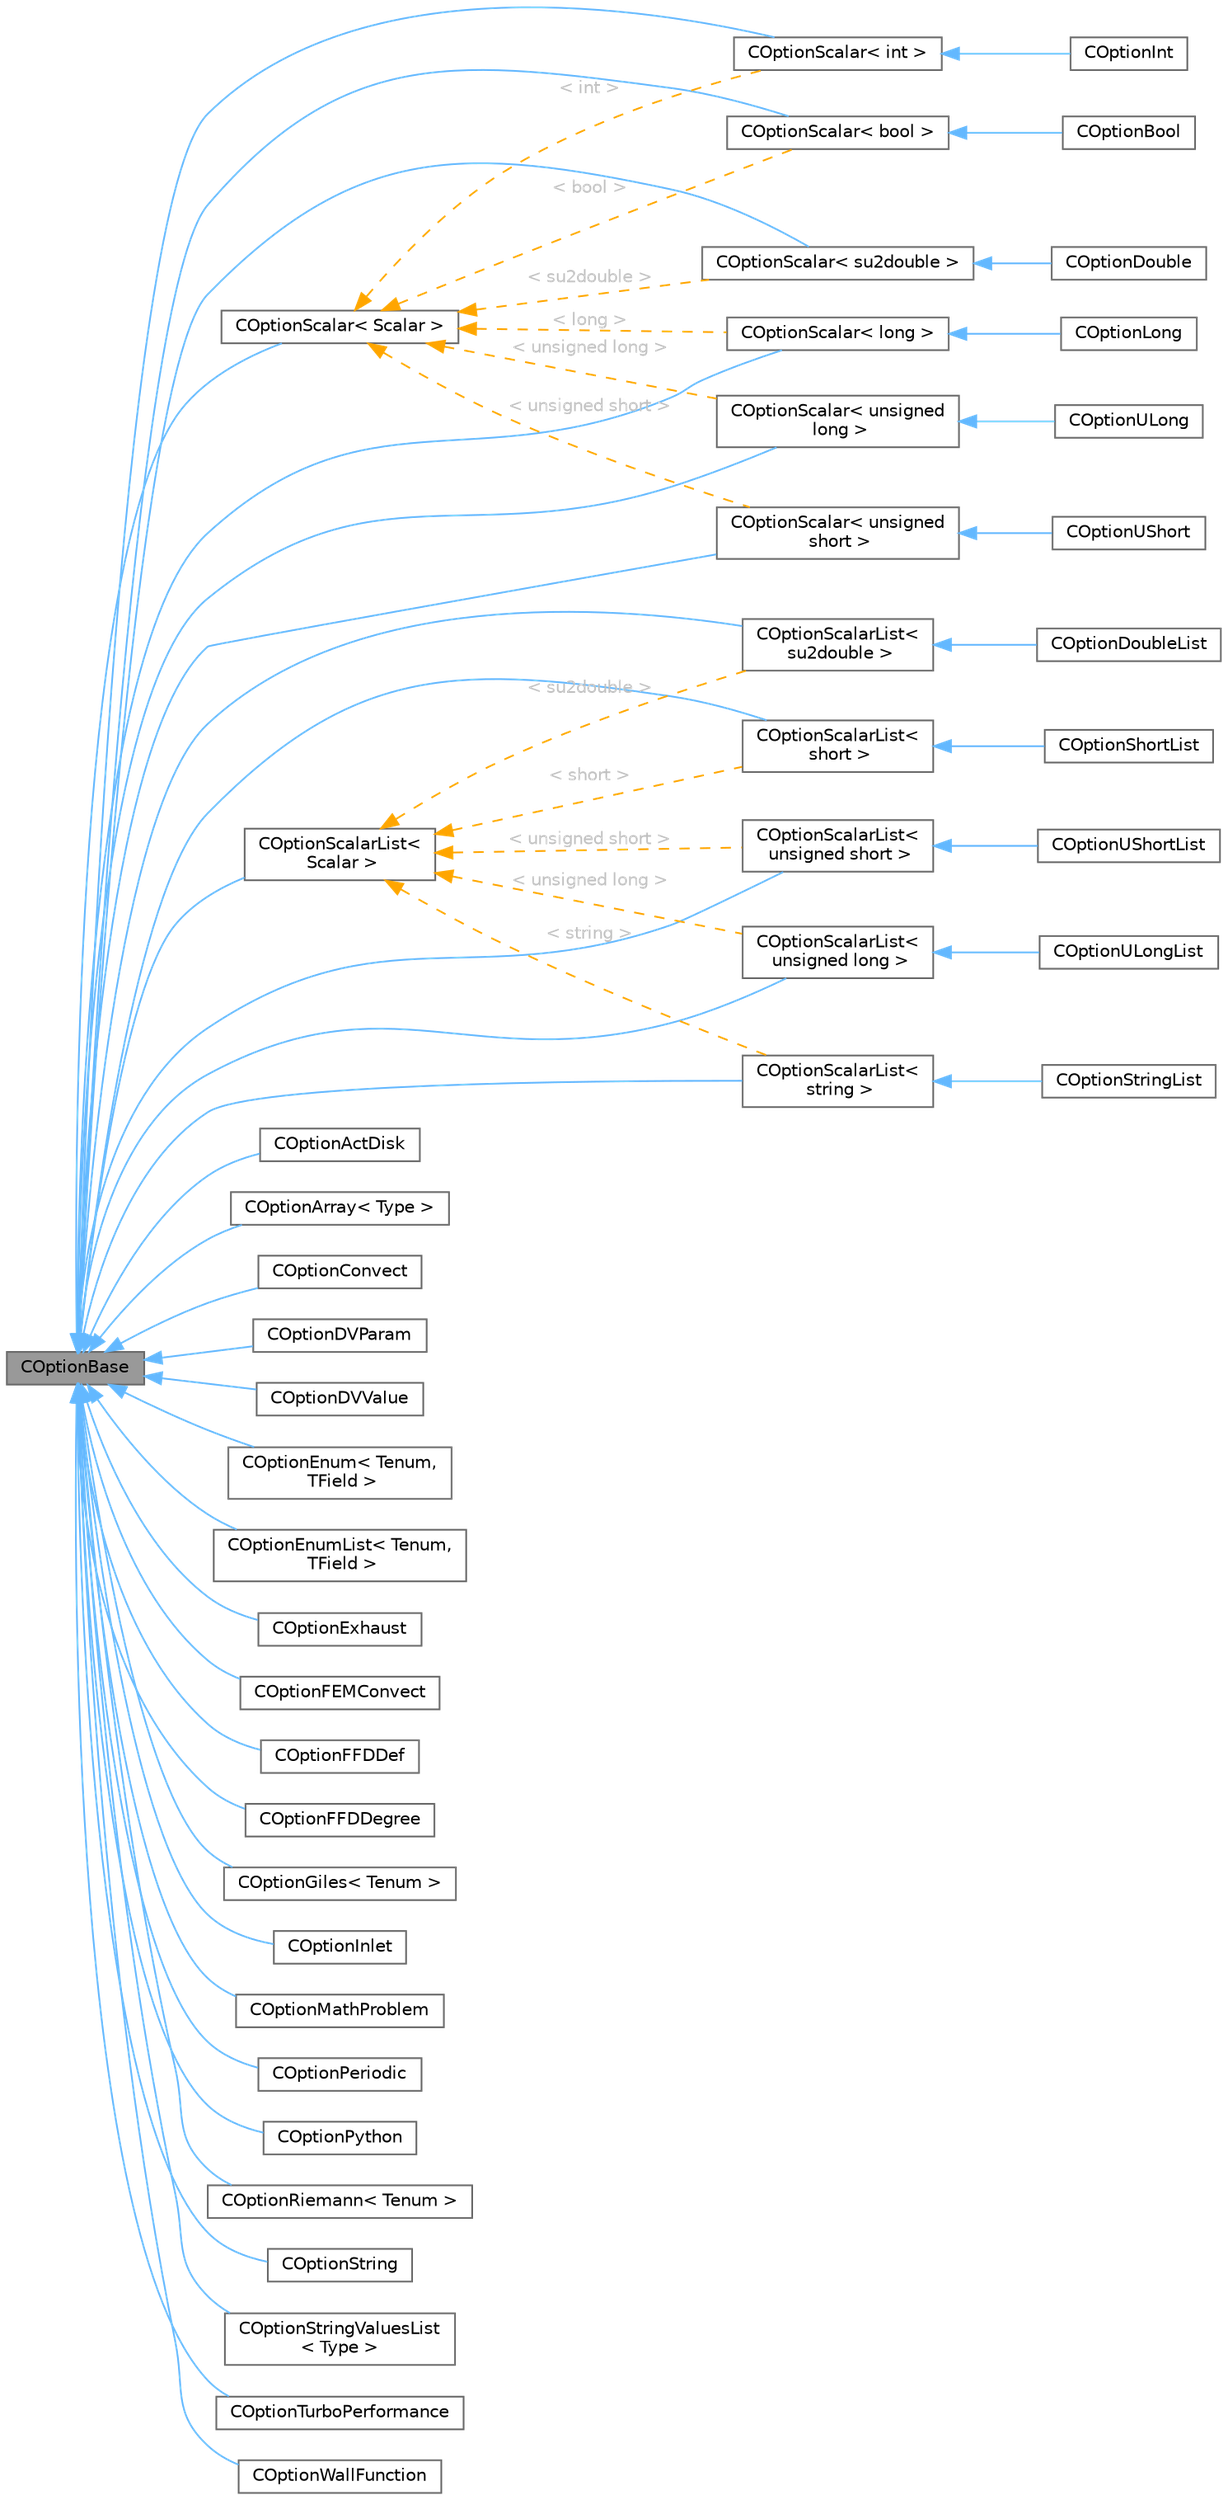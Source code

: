 digraph "COptionBase"
{
 // LATEX_PDF_SIZE
  bgcolor="transparent";
  edge [fontname=Helvetica,fontsize=10,labelfontname=Helvetica,labelfontsize=10];
  node [fontname=Helvetica,fontsize=10,shape=box,height=0.2,width=0.4];
  rankdir="LR";
  Node1 [id="Node000001",label="COptionBase",height=0.2,width=0.4,color="gray40", fillcolor="grey60", style="filled", fontcolor="black",tooltip=" "];
  Node1 -> Node2 [id="edge1_Node000001_Node000002",dir="back",color="steelblue1",style="solid",tooltip=" "];
  Node2 [id="Node000002",label="COptionScalar\< bool \>",height=0.2,width=0.4,color="gray40", fillcolor="white", style="filled",URL="$classCOptionScalar.html",tooltip=" "];
  Node2 -> Node3 [id="edge2_Node000002_Node000003",dir="back",color="steelblue1",style="solid",tooltip=" "];
  Node3 [id="Node000003",label="COptionBool",height=0.2,width=0.4,color="gray40", fillcolor="white", style="filled",URL="$classCOptionBool.html",tooltip=" "];
  Node1 -> Node4 [id="edge3_Node000001_Node000004",dir="back",color="steelblue1",style="solid",tooltip=" "];
  Node4 [id="Node000004",label="COptionScalar\< su2double \>",height=0.2,width=0.4,color="gray40", fillcolor="white", style="filled",URL="$classCOptionScalar.html",tooltip=" "];
  Node4 -> Node5 [id="edge4_Node000004_Node000005",dir="back",color="steelblue1",style="solid",tooltip=" "];
  Node5 [id="Node000005",label="COptionDouble",height=0.2,width=0.4,color="gray40", fillcolor="white", style="filled",URL="$classCOptionDouble.html",tooltip=" "];
  Node1 -> Node6 [id="edge5_Node000001_Node000006",dir="back",color="steelblue1",style="solid",tooltip=" "];
  Node6 [id="Node000006",label="COptionScalar\< int \>",height=0.2,width=0.4,color="gray40", fillcolor="white", style="filled",URL="$classCOptionScalar.html",tooltip=" "];
  Node6 -> Node7 [id="edge6_Node000006_Node000007",dir="back",color="steelblue1",style="solid",tooltip=" "];
  Node7 [id="Node000007",label="COptionInt",height=0.2,width=0.4,color="gray40", fillcolor="white", style="filled",URL="$classCOptionInt.html",tooltip=" "];
  Node1 -> Node8 [id="edge7_Node000001_Node000008",dir="back",color="steelblue1",style="solid",tooltip=" "];
  Node8 [id="Node000008",label="COptionScalar\< long \>",height=0.2,width=0.4,color="gray40", fillcolor="white", style="filled",URL="$classCOptionScalar.html",tooltip=" "];
  Node8 -> Node9 [id="edge8_Node000008_Node000009",dir="back",color="steelblue1",style="solid",tooltip=" "];
  Node9 [id="Node000009",label="COptionLong",height=0.2,width=0.4,color="gray40", fillcolor="white", style="filled",URL="$classCOptionLong.html",tooltip=" "];
  Node1 -> Node10 [id="edge9_Node000001_Node000010",dir="back",color="steelblue1",style="solid",tooltip=" "];
  Node10 [id="Node000010",label="COptionScalar\< unsigned\l long \>",height=0.2,width=0.4,color="gray40", fillcolor="white", style="filled",URL="$classCOptionScalar.html",tooltip=" "];
  Node10 -> Node11 [id="edge10_Node000010_Node000011",dir="back",color="steelblue1",style="solid",tooltip=" "];
  Node11 [id="Node000011",label="COptionULong",height=0.2,width=0.4,color="gray40", fillcolor="white", style="filled",URL="$classCOptionULong.html",tooltip=" "];
  Node1 -> Node12 [id="edge11_Node000001_Node000012",dir="back",color="steelblue1",style="solid",tooltip=" "];
  Node12 [id="Node000012",label="COptionScalar\< unsigned\l short \>",height=0.2,width=0.4,color="gray40", fillcolor="white", style="filled",URL="$classCOptionScalar.html",tooltip=" "];
  Node12 -> Node13 [id="edge12_Node000012_Node000013",dir="back",color="steelblue1",style="solid",tooltip=" "];
  Node13 [id="Node000013",label="COptionUShort",height=0.2,width=0.4,color="gray40", fillcolor="white", style="filled",URL="$classCOptionUShort.html",tooltip=" "];
  Node1 -> Node14 [id="edge13_Node000001_Node000014",dir="back",color="steelblue1",style="solid",tooltip=" "];
  Node14 [id="Node000014",label="COptionScalarList\<\l su2double \>",height=0.2,width=0.4,color="gray40", fillcolor="white", style="filled",URL="$classCOptionScalarList.html",tooltip=" "];
  Node14 -> Node15 [id="edge14_Node000014_Node000015",dir="back",color="steelblue1",style="solid",tooltip=" "];
  Node15 [id="Node000015",label="COptionDoubleList",height=0.2,width=0.4,color="gray40", fillcolor="white", style="filled",URL="$classCOptionDoubleList.html",tooltip=" "];
  Node1 -> Node16 [id="edge15_Node000001_Node000016",dir="back",color="steelblue1",style="solid",tooltip=" "];
  Node16 [id="Node000016",label="COptionScalarList\<\l short \>",height=0.2,width=0.4,color="gray40", fillcolor="white", style="filled",URL="$classCOptionScalarList.html",tooltip=" "];
  Node16 -> Node17 [id="edge16_Node000016_Node000017",dir="back",color="steelblue1",style="solid",tooltip=" "];
  Node17 [id="Node000017",label="COptionShortList",height=0.2,width=0.4,color="gray40", fillcolor="white", style="filled",URL="$classCOptionShortList.html",tooltip=" "];
  Node1 -> Node18 [id="edge17_Node000001_Node000018",dir="back",color="steelblue1",style="solid",tooltip=" "];
  Node18 [id="Node000018",label="COptionScalarList\<\l string \>",height=0.2,width=0.4,color="gray40", fillcolor="white", style="filled",URL="$classCOptionScalarList.html",tooltip=" "];
  Node18 -> Node19 [id="edge18_Node000018_Node000019",dir="back",color="steelblue1",style="solid",tooltip=" "];
  Node19 [id="Node000019",label="COptionStringList",height=0.2,width=0.4,color="gray40", fillcolor="white", style="filled",URL="$classCOptionStringList.html",tooltip=" "];
  Node1 -> Node20 [id="edge19_Node000001_Node000020",dir="back",color="steelblue1",style="solid",tooltip=" "];
  Node20 [id="Node000020",label="COptionScalarList\<\l unsigned long \>",height=0.2,width=0.4,color="gray40", fillcolor="white", style="filled",URL="$classCOptionScalarList.html",tooltip=" "];
  Node20 -> Node21 [id="edge20_Node000020_Node000021",dir="back",color="steelblue1",style="solid",tooltip=" "];
  Node21 [id="Node000021",label="COptionULongList",height=0.2,width=0.4,color="gray40", fillcolor="white", style="filled",URL="$classCOptionULongList.html",tooltip=" "];
  Node1 -> Node22 [id="edge21_Node000001_Node000022",dir="back",color="steelblue1",style="solid",tooltip=" "];
  Node22 [id="Node000022",label="COptionScalarList\<\l unsigned short \>",height=0.2,width=0.4,color="gray40", fillcolor="white", style="filled",URL="$classCOptionScalarList.html",tooltip=" "];
  Node22 -> Node23 [id="edge22_Node000022_Node000023",dir="back",color="steelblue1",style="solid",tooltip=" "];
  Node23 [id="Node000023",label="COptionUShortList",height=0.2,width=0.4,color="gray40", fillcolor="white", style="filled",URL="$classCOptionUShortList.html",tooltip=" "];
  Node1 -> Node24 [id="edge23_Node000001_Node000024",dir="back",color="steelblue1",style="solid",tooltip=" "];
  Node24 [id="Node000024",label="COptionActDisk",height=0.2,width=0.4,color="gray40", fillcolor="white", style="filled",URL="$classCOptionActDisk.html",tooltip=" "];
  Node1 -> Node25 [id="edge24_Node000001_Node000025",dir="back",color="steelblue1",style="solid",tooltip=" "];
  Node25 [id="Node000025",label="COptionArray\< Type \>",height=0.2,width=0.4,color="gray40", fillcolor="white", style="filled",URL="$classCOptionArray.html",tooltip=" "];
  Node1 -> Node26 [id="edge25_Node000001_Node000026",dir="back",color="steelblue1",style="solid",tooltip=" "];
  Node26 [id="Node000026",label="COptionConvect",height=0.2,width=0.4,color="gray40", fillcolor="white", style="filled",URL="$classCOptionConvect.html",tooltip=" "];
  Node1 -> Node27 [id="edge26_Node000001_Node000027",dir="back",color="steelblue1",style="solid",tooltip=" "];
  Node27 [id="Node000027",label="COptionDVParam",height=0.2,width=0.4,color="gray40", fillcolor="white", style="filled",URL="$classCOptionDVParam.html",tooltip=" "];
  Node1 -> Node28 [id="edge27_Node000001_Node000028",dir="back",color="steelblue1",style="solid",tooltip=" "];
  Node28 [id="Node000028",label="COptionDVValue",height=0.2,width=0.4,color="gray40", fillcolor="white", style="filled",URL="$classCOptionDVValue.html",tooltip=" "];
  Node1 -> Node29 [id="edge28_Node000001_Node000029",dir="back",color="steelblue1",style="solid",tooltip=" "];
  Node29 [id="Node000029",label="COptionEnum\< Tenum,\l TField \>",height=0.2,width=0.4,color="gray40", fillcolor="white", style="filled",URL="$classCOptionEnum.html",tooltip=" "];
  Node1 -> Node30 [id="edge29_Node000001_Node000030",dir="back",color="steelblue1",style="solid",tooltip=" "];
  Node30 [id="Node000030",label="COptionEnumList\< Tenum,\l TField \>",height=0.2,width=0.4,color="gray40", fillcolor="white", style="filled",URL="$classCOptionEnumList.html",tooltip=" "];
  Node1 -> Node31 [id="edge30_Node000001_Node000031",dir="back",color="steelblue1",style="solid",tooltip=" "];
  Node31 [id="Node000031",label="COptionExhaust",height=0.2,width=0.4,color="gray40", fillcolor="white", style="filled",URL="$classCOptionExhaust.html",tooltip=" "];
  Node1 -> Node32 [id="edge31_Node000001_Node000032",dir="back",color="steelblue1",style="solid",tooltip=" "];
  Node32 [id="Node000032",label="COptionFEMConvect",height=0.2,width=0.4,color="gray40", fillcolor="white", style="filled",URL="$classCOptionFEMConvect.html",tooltip=" "];
  Node1 -> Node33 [id="edge32_Node000001_Node000033",dir="back",color="steelblue1",style="solid",tooltip=" "];
  Node33 [id="Node000033",label="COptionFFDDef",height=0.2,width=0.4,color="gray40", fillcolor="white", style="filled",URL="$classCOptionFFDDef.html",tooltip=" "];
  Node1 -> Node34 [id="edge33_Node000001_Node000034",dir="back",color="steelblue1",style="solid",tooltip=" "];
  Node34 [id="Node000034",label="COptionFFDDegree",height=0.2,width=0.4,color="gray40", fillcolor="white", style="filled",URL="$classCOptionFFDDegree.html",tooltip=" "];
  Node1 -> Node35 [id="edge34_Node000001_Node000035",dir="back",color="steelblue1",style="solid",tooltip=" "];
  Node35 [id="Node000035",label="COptionGiles\< Tenum \>",height=0.2,width=0.4,color="gray40", fillcolor="white", style="filled",URL="$classCOptionGiles.html",tooltip=" "];
  Node1 -> Node36 [id="edge35_Node000001_Node000036",dir="back",color="steelblue1",style="solid",tooltip=" "];
  Node36 [id="Node000036",label="COptionInlet",height=0.2,width=0.4,color="gray40", fillcolor="white", style="filled",URL="$classCOptionInlet.html",tooltip=" "];
  Node1 -> Node37 [id="edge36_Node000001_Node000037",dir="back",color="steelblue1",style="solid",tooltip=" "];
  Node37 [id="Node000037",label="COptionMathProblem",height=0.2,width=0.4,color="gray40", fillcolor="white", style="filled",URL="$classCOptionMathProblem.html",tooltip=" "];
  Node1 -> Node38 [id="edge37_Node000001_Node000038",dir="back",color="steelblue1",style="solid",tooltip=" "];
  Node38 [id="Node000038",label="COptionPeriodic",height=0.2,width=0.4,color="gray40", fillcolor="white", style="filled",URL="$classCOptionPeriodic.html",tooltip=" "];
  Node1 -> Node39 [id="edge38_Node000001_Node000039",dir="back",color="steelblue1",style="solid",tooltip=" "];
  Node39 [id="Node000039",label="COptionPython",height=0.2,width=0.4,color="gray40", fillcolor="white", style="filled",URL="$classCOptionPython.html",tooltip=" "];
  Node1 -> Node40 [id="edge39_Node000001_Node000040",dir="back",color="steelblue1",style="solid",tooltip=" "];
  Node40 [id="Node000040",label="COptionRiemann\< Tenum \>",height=0.2,width=0.4,color="gray40", fillcolor="white", style="filled",URL="$classCOptionRiemann.html",tooltip=" "];
  Node1 -> Node41 [id="edge40_Node000001_Node000041",dir="back",color="steelblue1",style="solid",tooltip=" "];
  Node41 [id="Node000041",label="COptionScalar\< Scalar \>",height=0.2,width=0.4,color="gray40", fillcolor="white", style="filled",URL="$classCOptionScalar.html",tooltip=" "];
  Node41 -> Node2 [id="edge41_Node000041_Node000002",dir="back",color="orange",style="dashed",tooltip=" ",label=" \< bool \>",fontcolor="grey" ];
  Node41 -> Node4 [id="edge42_Node000041_Node000004",dir="back",color="orange",style="dashed",tooltip=" ",label=" \< su2double \>",fontcolor="grey" ];
  Node41 -> Node6 [id="edge43_Node000041_Node000006",dir="back",color="orange",style="dashed",tooltip=" ",label=" \< int \>",fontcolor="grey" ];
  Node41 -> Node8 [id="edge44_Node000041_Node000008",dir="back",color="orange",style="dashed",tooltip=" ",label=" \< long \>",fontcolor="grey" ];
  Node41 -> Node10 [id="edge45_Node000041_Node000010",dir="back",color="orange",style="dashed",tooltip=" ",label=" \< unsigned long \>",fontcolor="grey" ];
  Node41 -> Node12 [id="edge46_Node000041_Node000012",dir="back",color="orange",style="dashed",tooltip=" ",label=" \< unsigned short \>",fontcolor="grey" ];
  Node1 -> Node42 [id="edge47_Node000001_Node000042",dir="back",color="steelblue1",style="solid",tooltip=" "];
  Node42 [id="Node000042",label="COptionScalarList\<\l Scalar \>",height=0.2,width=0.4,color="gray40", fillcolor="white", style="filled",URL="$classCOptionScalarList.html",tooltip=" "];
  Node42 -> Node14 [id="edge48_Node000042_Node000014",dir="back",color="orange",style="dashed",tooltip=" ",label=" \< su2double \>",fontcolor="grey" ];
  Node42 -> Node16 [id="edge49_Node000042_Node000016",dir="back",color="orange",style="dashed",tooltip=" ",label=" \< short \>",fontcolor="grey" ];
  Node42 -> Node18 [id="edge50_Node000042_Node000018",dir="back",color="orange",style="dashed",tooltip=" ",label=" \< string \>",fontcolor="grey" ];
  Node42 -> Node20 [id="edge51_Node000042_Node000020",dir="back",color="orange",style="dashed",tooltip=" ",label=" \< unsigned long \>",fontcolor="grey" ];
  Node42 -> Node22 [id="edge52_Node000042_Node000022",dir="back",color="orange",style="dashed",tooltip=" ",label=" \< unsigned short \>",fontcolor="grey" ];
  Node1 -> Node43 [id="edge53_Node000001_Node000043",dir="back",color="steelblue1",style="solid",tooltip=" "];
  Node43 [id="Node000043",label="COptionString",height=0.2,width=0.4,color="gray40", fillcolor="white", style="filled",URL="$classCOptionString.html",tooltip=" "];
  Node1 -> Node44 [id="edge54_Node000001_Node000044",dir="back",color="steelblue1",style="solid",tooltip=" "];
  Node44 [id="Node000044",label="COptionStringValuesList\l\< Type \>",height=0.2,width=0.4,color="gray40", fillcolor="white", style="filled",URL="$classCOptionStringValuesList.html",tooltip=" "];
  Node1 -> Node45 [id="edge55_Node000001_Node000045",dir="back",color="steelblue1",style="solid",tooltip=" "];
  Node45 [id="Node000045",label="COptionTurboPerformance",height=0.2,width=0.4,color="gray40", fillcolor="white", style="filled",URL="$classCOptionTurboPerformance.html",tooltip=" "];
  Node1 -> Node46 [id="edge56_Node000001_Node000046",dir="back",color="steelblue1",style="solid",tooltip=" "];
  Node46 [id="Node000046",label="COptionWallFunction",height=0.2,width=0.4,color="gray40", fillcolor="white", style="filled",URL="$classCOptionWallFunction.html",tooltip=" "];
}
